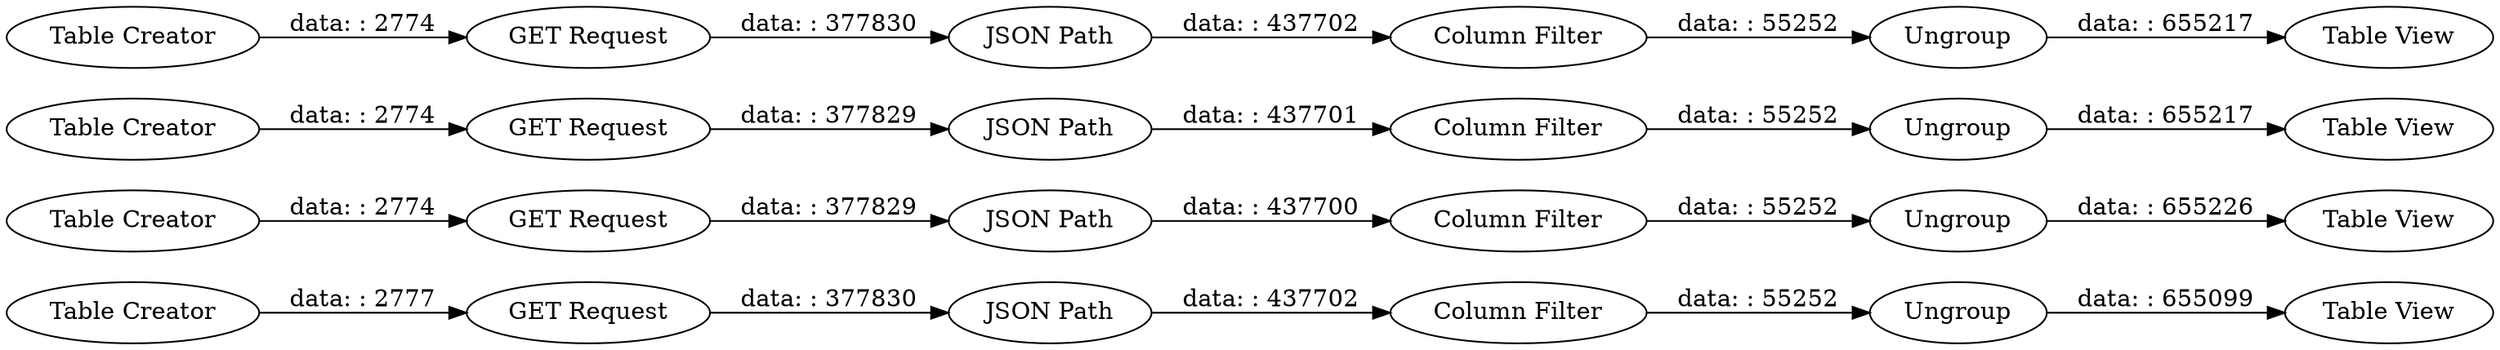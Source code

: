 digraph {
	"-8150421504879676484_68" [label="Table View"]
	"-8150421504879676484_70" [label="GET Request"]
	"-8150421504879676484_71" [label="JSON Path"]
	"-8150421504879676484_72" [label="Column Filter"]
	"-8150421504879676484_54" [label="GET Request"]
	"-8150421504879676484_51" [label=Ungroup]
	"-8150421504879676484_63" [label="Table Creator"]
	"-8150421504879676484_61" [label="JSON Path"]
	"-8150421504879676484_62" [label="Table View"]
	"-8150421504879676484_58" [label="Table View"]
	"-8150421504879676484_55" [label="JSON Path"]
	"-8150421504879676484_65" [label="JSON Path"]
	"-8150421504879676484_64" [label="GET Request"]
	"-8150421504879676484_57" [label=Ungroup]
	"-8150421504879676484_67" [label=Ungroup]
	"-8150421504879676484_69" [label="Table Creator"]
	"-8150421504879676484_60" [label="GET Request"]
	"-8150421504879676484_59" [label="Table Creator"]
	"-8150421504879676484_50" [label="Column Filter"]
	"-8150421504879676484_56" [label="Column Filter"]
	"-8150421504879676484_53" [label="Table Creator"]
	"-8150421504879676484_73" [label=Ungroup]
	"-8150421504879676484_66" [label="Column Filter"]
	"-8150421504879676484_52" [label="Table View"]
	"-8150421504879676484_69" -> "-8150421504879676484_70" [label="data: : 2777"]
	"-8150421504879676484_66" -> "-8150421504879676484_67" [label="data: : 55252"]
	"-8150421504879676484_55" -> "-8150421504879676484_50" [label="data: : 437700"]
	"-8150421504879676484_61" -> "-8150421504879676484_56" [label="data: : 437702"]
	"-8150421504879676484_64" -> "-8150421504879676484_65" [label="data: : 377829"]
	"-8150421504879676484_50" -> "-8150421504879676484_51" [label="data: : 55252"]
	"-8150421504879676484_70" -> "-8150421504879676484_71" [label="data: : 377830"]
	"-8150421504879676484_57" -> "-8150421504879676484_58" [label="data: : 655217"]
	"-8150421504879676484_54" -> "-8150421504879676484_55" [label="data: : 377829"]
	"-8150421504879676484_71" -> "-8150421504879676484_72" [label="data: : 437702"]
	"-8150421504879676484_56" -> "-8150421504879676484_57" [label="data: : 55252"]
	"-8150421504879676484_67" -> "-8150421504879676484_62" [label="data: : 655217"]
	"-8150421504879676484_60" -> "-8150421504879676484_61" [label="data: : 377830"]
	"-8150421504879676484_65" -> "-8150421504879676484_66" [label="data: : 437701"]
	"-8150421504879676484_53" -> "-8150421504879676484_54" [label="data: : 2774"]
	"-8150421504879676484_59" -> "-8150421504879676484_60" [label="data: : 2774"]
	"-8150421504879676484_51" -> "-8150421504879676484_52" [label="data: : 655226"]
	"-8150421504879676484_73" -> "-8150421504879676484_68" [label="data: : 655099"]
	"-8150421504879676484_63" -> "-8150421504879676484_64" [label="data: : 2774"]
	"-8150421504879676484_72" -> "-8150421504879676484_73" [label="data: : 55252"]
	rankdir=LR
}

